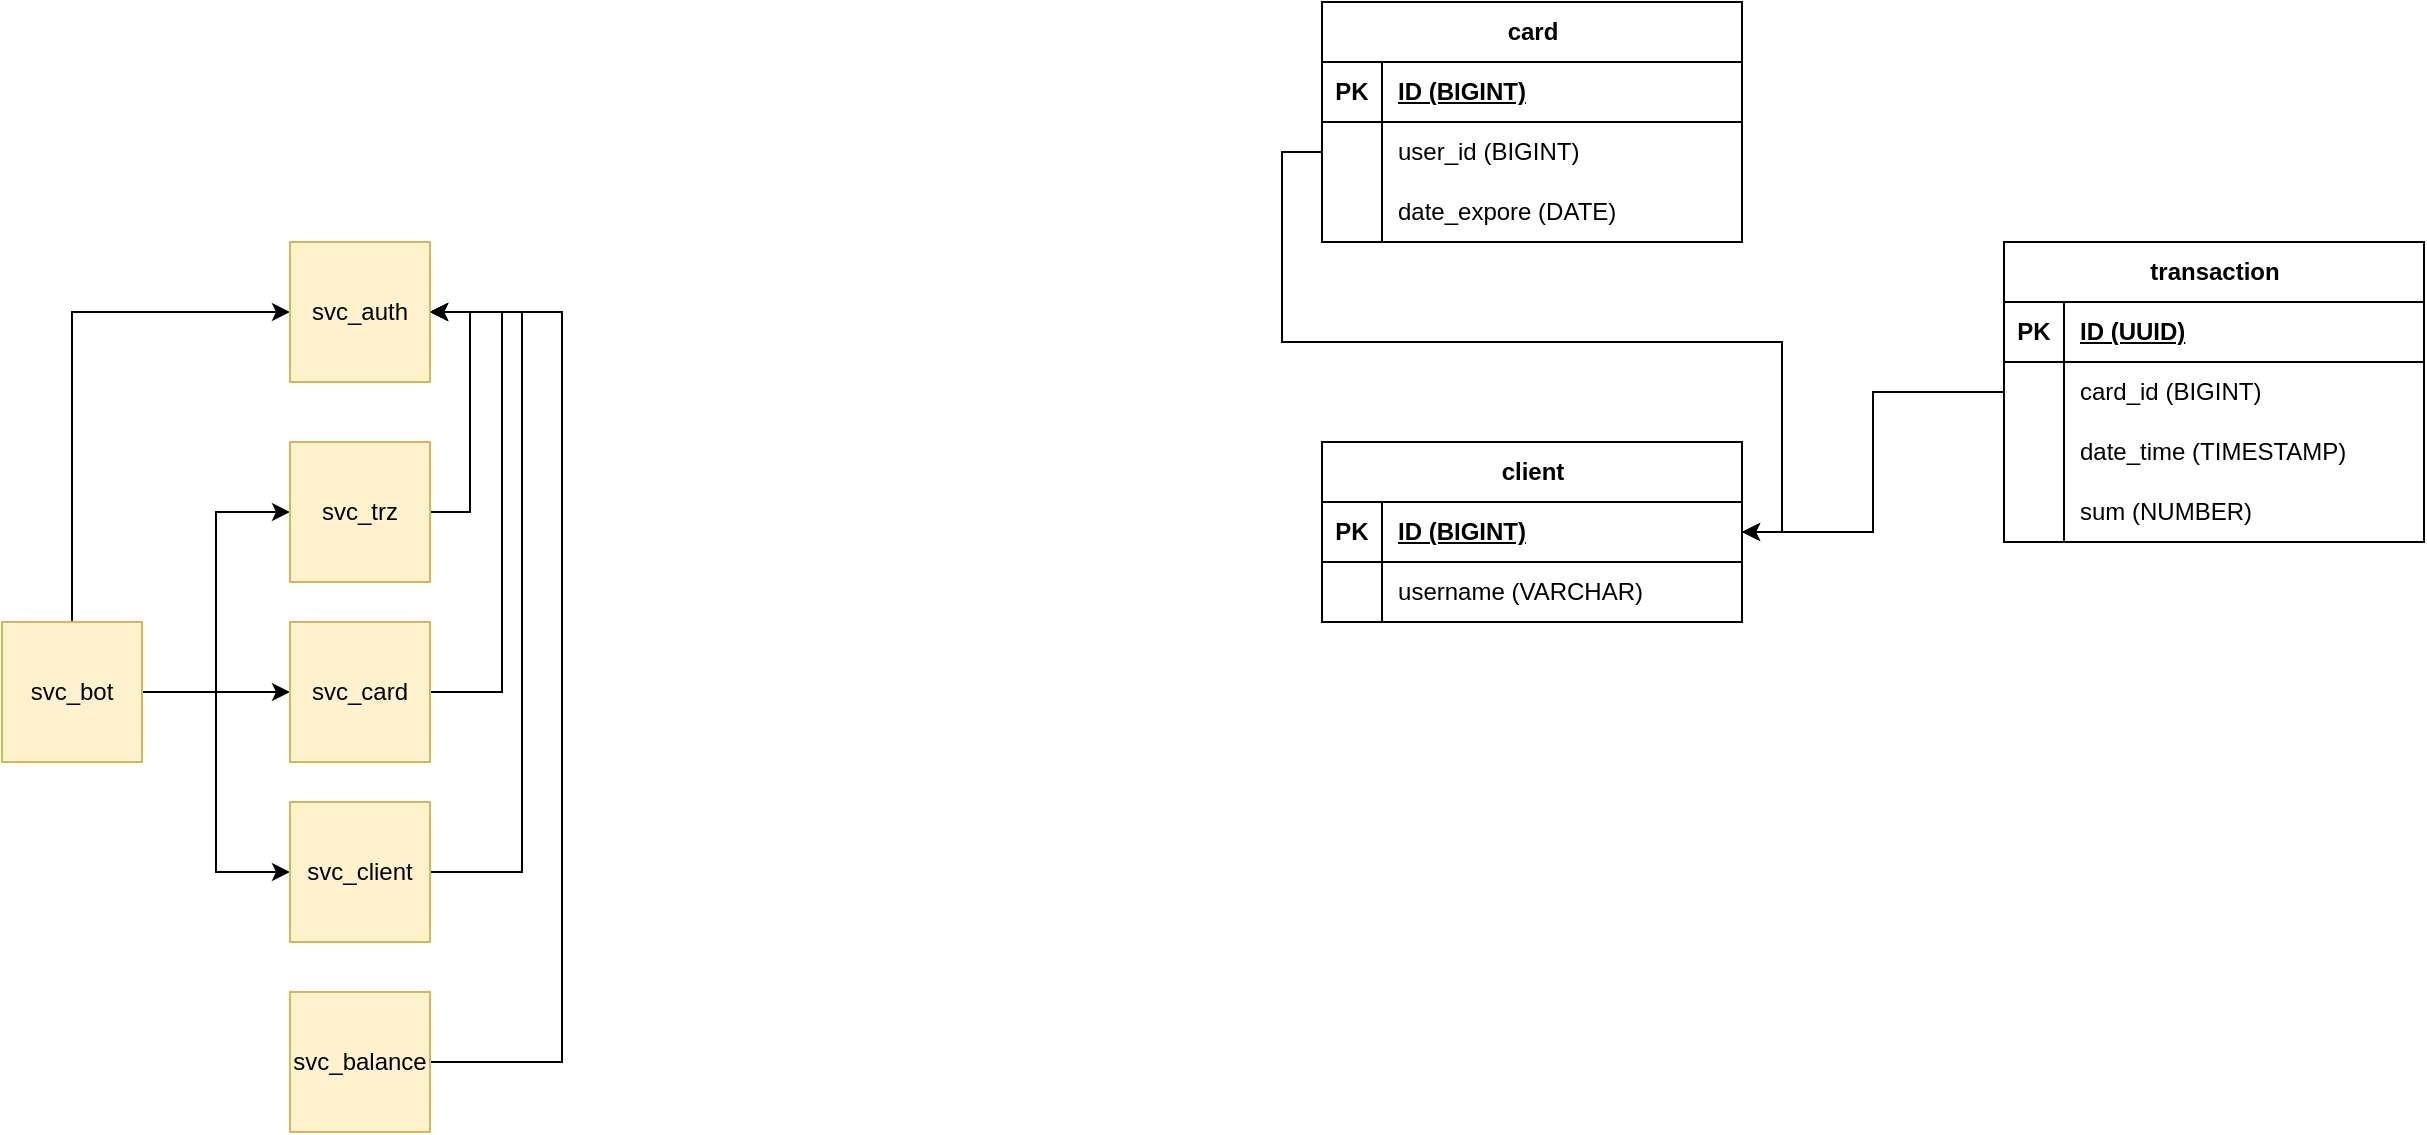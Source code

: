<mxfile version="26.0.9">
  <diagram name="Страница — 1" id="BkR31oJ4osxPgtdi_hkh">
    <mxGraphModel dx="989" dy="582" grid="1" gridSize="10" guides="1" tooltips="1" connect="1" arrows="1" fold="1" page="1" pageScale="1" pageWidth="827" pageHeight="1169" math="0" shadow="0">
      <root>
        <mxCell id="0" />
        <mxCell id="1" parent="0" />
        <mxCell id="bVuMIwKVskYdWE2sDgEW-6" style="edgeStyle=orthogonalEdgeStyle;rounded=0;orthogonalLoop=1;jettySize=auto;html=1;entryX=0;entryY=0.5;entryDx=0;entryDy=0;exitX=0.5;exitY=0;exitDx=0;exitDy=0;" edge="1" parent="1" source="bVuMIwKVskYdWE2sDgEW-1" target="bVuMIwKVskYdWE2sDgEW-5">
          <mxGeometry relative="1" as="geometry" />
        </mxCell>
        <mxCell id="bVuMIwKVskYdWE2sDgEW-7" style="edgeStyle=orthogonalEdgeStyle;rounded=0;orthogonalLoop=1;jettySize=auto;html=1;exitX=1;exitY=0.5;exitDx=0;exitDy=0;entryX=0;entryY=0.5;entryDx=0;entryDy=0;" edge="1" parent="1" source="bVuMIwKVskYdWE2sDgEW-1" target="bVuMIwKVskYdWE2sDgEW-3">
          <mxGeometry relative="1" as="geometry" />
        </mxCell>
        <mxCell id="bVuMIwKVskYdWE2sDgEW-8" style="edgeStyle=orthogonalEdgeStyle;rounded=0;orthogonalLoop=1;jettySize=auto;html=1;entryX=0;entryY=0.5;entryDx=0;entryDy=0;" edge="1" parent="1" source="bVuMIwKVskYdWE2sDgEW-1" target="bVuMIwKVskYdWE2sDgEW-2">
          <mxGeometry relative="1" as="geometry" />
        </mxCell>
        <mxCell id="bVuMIwKVskYdWE2sDgEW-9" style="edgeStyle=orthogonalEdgeStyle;rounded=0;orthogonalLoop=1;jettySize=auto;html=1;entryX=0;entryY=0.5;entryDx=0;entryDy=0;" edge="1" parent="1" source="bVuMIwKVskYdWE2sDgEW-1" target="bVuMIwKVskYdWE2sDgEW-4">
          <mxGeometry relative="1" as="geometry" />
        </mxCell>
        <mxCell id="bVuMIwKVskYdWE2sDgEW-1" value="svc_bot" style="whiteSpace=wrap;html=1;aspect=fixed;fillColor=#fff2cc;strokeColor=#d6b656;" vertex="1" parent="1">
          <mxGeometry x="240" y="330" width="70" height="70" as="geometry" />
        </mxCell>
        <mxCell id="bVuMIwKVskYdWE2sDgEW-66" style="edgeStyle=orthogonalEdgeStyle;rounded=0;orthogonalLoop=1;jettySize=auto;html=1;entryX=1;entryY=0.5;entryDx=0;entryDy=0;exitX=1;exitY=0.5;exitDx=0;exitDy=0;" edge="1" parent="1" source="bVuMIwKVskYdWE2sDgEW-2" target="bVuMIwKVskYdWE2sDgEW-5">
          <mxGeometry relative="1" as="geometry">
            <Array as="points">
              <mxPoint x="490" y="365" />
              <mxPoint x="490" y="175" />
            </Array>
          </mxGeometry>
        </mxCell>
        <mxCell id="bVuMIwKVskYdWE2sDgEW-2" value="svc_card" style="whiteSpace=wrap;html=1;aspect=fixed;fillColor=#fff2cc;strokeColor=#d6b656;" vertex="1" parent="1">
          <mxGeometry x="384" y="330" width="70" height="70" as="geometry" />
        </mxCell>
        <mxCell id="bVuMIwKVskYdWE2sDgEW-65" style="edgeStyle=orthogonalEdgeStyle;rounded=0;orthogonalLoop=1;jettySize=auto;html=1;entryX=1;entryY=0.5;entryDx=0;entryDy=0;exitX=1;exitY=0.5;exitDx=0;exitDy=0;" edge="1" parent="1" source="bVuMIwKVskYdWE2sDgEW-3" target="bVuMIwKVskYdWE2sDgEW-5">
          <mxGeometry relative="1" as="geometry" />
        </mxCell>
        <mxCell id="bVuMIwKVskYdWE2sDgEW-3" value="svc_trz" style="whiteSpace=wrap;html=1;aspect=fixed;fillColor=#fff2cc;strokeColor=#d6b656;" vertex="1" parent="1">
          <mxGeometry x="384" y="240" width="70" height="70" as="geometry" />
        </mxCell>
        <mxCell id="bVuMIwKVskYdWE2sDgEW-67" style="edgeStyle=orthogonalEdgeStyle;rounded=0;orthogonalLoop=1;jettySize=auto;html=1;entryX=1;entryY=0.5;entryDx=0;entryDy=0;exitX=1;exitY=0.5;exitDx=0;exitDy=0;" edge="1" parent="1" source="bVuMIwKVskYdWE2sDgEW-4" target="bVuMIwKVskYdWE2sDgEW-5">
          <mxGeometry relative="1" as="geometry">
            <Array as="points">
              <mxPoint x="500" y="455" />
              <mxPoint x="500" y="175" />
            </Array>
          </mxGeometry>
        </mxCell>
        <mxCell id="bVuMIwKVskYdWE2sDgEW-4" value="svc_client&lt;span style=&quot;color: rgba(0, 0, 0, 0); font-family: monospace; font-size: 0px; text-align: start; text-wrap: nowrap;&quot;&gt;%3CmxGraphModel%3E%3Croot%3E%3CmxCell%20id%3D%220%22%2F%3E%3CmxCell%20id%3D%221%22%20parent%3D%220%22%2F%3E%3CmxCell%20id%3D%222%22%20value%3D%22svc_bot%22%20style%3D%22whiteSpace%3Dwrap%3Bhtml%3D1%3Baspect%3Dfixed%3BfillColor%3D%23fff2cc%3BstrokeColor%3D%23d6b656%3B%22%20vertex%3D%221%22%20parent%3D%221%22%3E%3CmxGeometry%20x%3D%22240%22%20y%3D%22330%22%20width%3D%2260%22%20height%3D%2260%22%20as%3D%22geometry%22%2F%3E%3C%2FmxCell%3E%3C%2Froot%3E%3C%2FmxGraphModel%3E&lt;/span&gt;" style="whiteSpace=wrap;html=1;aspect=fixed;fillColor=#fff2cc;strokeColor=#d6b656;" vertex="1" parent="1">
          <mxGeometry x="384" y="420" width="70" height="70" as="geometry" />
        </mxCell>
        <mxCell id="bVuMIwKVskYdWE2sDgEW-5" value="svc_auth" style="whiteSpace=wrap;html=1;aspect=fixed;fillColor=#fff2cc;strokeColor=#d6b656;" vertex="1" parent="1">
          <mxGeometry x="384" y="140" width="70" height="70" as="geometry" />
        </mxCell>
        <mxCell id="bVuMIwKVskYdWE2sDgEW-13" value="client" style="shape=table;startSize=30;container=1;collapsible=1;childLayout=tableLayout;fixedRows=1;rowLines=0;fontStyle=1;align=center;resizeLast=1;html=1;" vertex="1" parent="1">
          <mxGeometry x="900" y="240" width="210" height="90" as="geometry">
            <mxRectangle x="900" y="240" width="60" height="30" as="alternateBounds" />
          </mxGeometry>
        </mxCell>
        <mxCell id="bVuMIwKVskYdWE2sDgEW-14" value="" style="shape=tableRow;horizontal=0;startSize=0;swimlaneHead=0;swimlaneBody=0;fillColor=none;collapsible=0;dropTarget=0;points=[[0,0.5],[1,0.5]];portConstraint=eastwest;top=0;left=0;right=0;bottom=1;" vertex="1" parent="bVuMIwKVskYdWE2sDgEW-13">
          <mxGeometry y="30" width="210" height="30" as="geometry" />
        </mxCell>
        <mxCell id="bVuMIwKVskYdWE2sDgEW-15" value="PK" style="shape=partialRectangle;connectable=0;fillColor=none;top=0;left=0;bottom=0;right=0;fontStyle=1;overflow=hidden;whiteSpace=wrap;html=1;" vertex="1" parent="bVuMIwKVskYdWE2sDgEW-14">
          <mxGeometry width="30" height="30" as="geometry">
            <mxRectangle width="30" height="30" as="alternateBounds" />
          </mxGeometry>
        </mxCell>
        <mxCell id="bVuMIwKVskYdWE2sDgEW-16" value="ID (BIGINT)" style="shape=partialRectangle;connectable=0;fillColor=none;top=0;left=0;bottom=0;right=0;align=left;spacingLeft=6;fontStyle=5;overflow=hidden;whiteSpace=wrap;html=1;" vertex="1" parent="bVuMIwKVskYdWE2sDgEW-14">
          <mxGeometry x="30" width="180" height="30" as="geometry">
            <mxRectangle width="180" height="30" as="alternateBounds" />
          </mxGeometry>
        </mxCell>
        <mxCell id="bVuMIwKVskYdWE2sDgEW-17" value="" style="shape=tableRow;horizontal=0;startSize=0;swimlaneHead=0;swimlaneBody=0;fillColor=none;collapsible=0;dropTarget=0;points=[[0,0.5],[1,0.5]];portConstraint=eastwest;top=0;left=0;right=0;bottom=0;" vertex="1" parent="bVuMIwKVskYdWE2sDgEW-13">
          <mxGeometry y="60" width="210" height="30" as="geometry" />
        </mxCell>
        <mxCell id="bVuMIwKVskYdWE2sDgEW-18" value="" style="shape=partialRectangle;connectable=0;fillColor=none;top=0;left=0;bottom=0;right=0;editable=1;overflow=hidden;whiteSpace=wrap;html=1;" vertex="1" parent="bVuMIwKVskYdWE2sDgEW-17">
          <mxGeometry width="30" height="30" as="geometry">
            <mxRectangle width="30" height="30" as="alternateBounds" />
          </mxGeometry>
        </mxCell>
        <mxCell id="bVuMIwKVskYdWE2sDgEW-19" value="u&lt;span style=&quot;color: light-dark(rgb(0, 0, 0), rgb(255, 255, 255)); background-color: transparent;&quot;&gt;sername (VARCHAR)&lt;/span&gt;" style="shape=partialRectangle;connectable=0;fillColor=none;top=0;left=0;bottom=0;right=0;align=left;spacingLeft=6;overflow=hidden;whiteSpace=wrap;html=1;metaEdit=0;autosize=0;" vertex="1" parent="bVuMIwKVskYdWE2sDgEW-17">
          <mxGeometry x="30" width="180" height="30" as="geometry">
            <mxRectangle width="180" height="30" as="alternateBounds" />
          </mxGeometry>
        </mxCell>
        <mxCell id="bVuMIwKVskYdWE2sDgEW-38" value="transaction" style="shape=table;startSize=30;container=1;collapsible=1;childLayout=tableLayout;fixedRows=1;rowLines=0;fontStyle=1;align=center;resizeLast=1;html=1;" vertex="1" parent="1">
          <mxGeometry x="1241" y="140" width="210" height="150" as="geometry">
            <mxRectangle x="900" y="240" width="60" height="30" as="alternateBounds" />
          </mxGeometry>
        </mxCell>
        <mxCell id="bVuMIwKVskYdWE2sDgEW-39" value="" style="shape=tableRow;horizontal=0;startSize=0;swimlaneHead=0;swimlaneBody=0;fillColor=none;collapsible=0;dropTarget=0;points=[[0,0.5],[1,0.5]];portConstraint=eastwest;top=0;left=0;right=0;bottom=1;" vertex="1" parent="bVuMIwKVskYdWE2sDgEW-38">
          <mxGeometry y="30" width="210" height="30" as="geometry" />
        </mxCell>
        <mxCell id="bVuMIwKVskYdWE2sDgEW-40" value="PK" style="shape=partialRectangle;connectable=0;fillColor=none;top=0;left=0;bottom=0;right=0;fontStyle=1;overflow=hidden;whiteSpace=wrap;html=1;" vertex="1" parent="bVuMIwKVskYdWE2sDgEW-39">
          <mxGeometry width="30" height="30" as="geometry">
            <mxRectangle width="30" height="30" as="alternateBounds" />
          </mxGeometry>
        </mxCell>
        <mxCell id="bVuMIwKVskYdWE2sDgEW-41" value="ID (UUID)" style="shape=partialRectangle;connectable=0;fillColor=none;top=0;left=0;bottom=0;right=0;align=left;spacingLeft=6;fontStyle=5;overflow=hidden;whiteSpace=wrap;html=1;" vertex="1" parent="bVuMIwKVskYdWE2sDgEW-39">
          <mxGeometry x="30" width="180" height="30" as="geometry">
            <mxRectangle width="180" height="30" as="alternateBounds" />
          </mxGeometry>
        </mxCell>
        <mxCell id="bVuMIwKVskYdWE2sDgEW-42" value="" style="shape=tableRow;horizontal=0;startSize=0;swimlaneHead=0;swimlaneBody=0;fillColor=none;collapsible=0;dropTarget=0;points=[[0,0.5],[1,0.5]];portConstraint=eastwest;top=0;left=0;right=0;bottom=0;" vertex="1" parent="bVuMIwKVskYdWE2sDgEW-38">
          <mxGeometry y="60" width="210" height="30" as="geometry" />
        </mxCell>
        <mxCell id="bVuMIwKVskYdWE2sDgEW-43" value="" style="shape=partialRectangle;connectable=0;fillColor=none;top=0;left=0;bottom=0;right=0;editable=1;overflow=hidden;whiteSpace=wrap;html=1;" vertex="1" parent="bVuMIwKVskYdWE2sDgEW-42">
          <mxGeometry width="30" height="30" as="geometry">
            <mxRectangle width="30" height="30" as="alternateBounds" />
          </mxGeometry>
        </mxCell>
        <mxCell id="bVuMIwKVskYdWE2sDgEW-44" value="card_id (BIGINT)" style="shape=partialRectangle;connectable=0;fillColor=none;top=0;left=0;bottom=0;right=0;align=left;spacingLeft=6;overflow=hidden;whiteSpace=wrap;html=1;metaEdit=0;autosize=0;" vertex="1" parent="bVuMIwKVskYdWE2sDgEW-42">
          <mxGeometry x="30" width="180" height="30" as="geometry">
            <mxRectangle width="180" height="30" as="alternateBounds" />
          </mxGeometry>
        </mxCell>
        <mxCell id="bVuMIwKVskYdWE2sDgEW-45" style="shape=tableRow;horizontal=0;startSize=0;swimlaneHead=0;swimlaneBody=0;fillColor=none;collapsible=0;dropTarget=0;points=[[0,0.5],[1,0.5]];portConstraint=eastwest;top=0;left=0;right=0;bottom=0;" vertex="1" parent="bVuMIwKVskYdWE2sDgEW-38">
          <mxGeometry y="90" width="210" height="30" as="geometry" />
        </mxCell>
        <mxCell id="bVuMIwKVskYdWE2sDgEW-46" style="shape=partialRectangle;connectable=0;fillColor=none;top=0;left=0;bottom=0;right=0;editable=1;overflow=hidden;whiteSpace=wrap;html=1;" vertex="1" parent="bVuMIwKVskYdWE2sDgEW-45">
          <mxGeometry width="30" height="30" as="geometry">
            <mxRectangle width="30" height="30" as="alternateBounds" />
          </mxGeometry>
        </mxCell>
        <mxCell id="bVuMIwKVskYdWE2sDgEW-47" value="date_time (TIMESTAMP)" style="shape=partialRectangle;connectable=0;fillColor=none;top=0;left=0;bottom=0;right=0;align=left;spacingLeft=6;overflow=hidden;whiteSpace=wrap;html=1;metaEdit=0;autosize=0;" vertex="1" parent="bVuMIwKVskYdWE2sDgEW-45">
          <mxGeometry x="30" width="180" height="30" as="geometry">
            <mxRectangle width="180" height="30" as="alternateBounds" />
          </mxGeometry>
        </mxCell>
        <mxCell id="bVuMIwKVskYdWE2sDgEW-49" style="shape=tableRow;horizontal=0;startSize=0;swimlaneHead=0;swimlaneBody=0;fillColor=none;collapsible=0;dropTarget=0;points=[[0,0.5],[1,0.5]];portConstraint=eastwest;top=0;left=0;right=0;bottom=0;" vertex="1" parent="bVuMIwKVskYdWE2sDgEW-38">
          <mxGeometry y="120" width="210" height="30" as="geometry" />
        </mxCell>
        <mxCell id="bVuMIwKVskYdWE2sDgEW-50" style="shape=partialRectangle;connectable=0;fillColor=none;top=0;left=0;bottom=0;right=0;editable=1;overflow=hidden;whiteSpace=wrap;html=1;" vertex="1" parent="bVuMIwKVskYdWE2sDgEW-49">
          <mxGeometry width="30" height="30" as="geometry">
            <mxRectangle width="30" height="30" as="alternateBounds" />
          </mxGeometry>
        </mxCell>
        <mxCell id="bVuMIwKVskYdWE2sDgEW-51" value="sum (NUMBER)" style="shape=partialRectangle;connectable=0;fillColor=none;top=0;left=0;bottom=0;right=0;align=left;spacingLeft=6;overflow=hidden;whiteSpace=wrap;html=1;metaEdit=0;autosize=0;" vertex="1" parent="bVuMIwKVskYdWE2sDgEW-49">
          <mxGeometry x="30" width="180" height="30" as="geometry">
            <mxRectangle width="180" height="30" as="alternateBounds" />
          </mxGeometry>
        </mxCell>
        <mxCell id="bVuMIwKVskYdWE2sDgEW-48" style="edgeStyle=orthogonalEdgeStyle;rounded=0;orthogonalLoop=1;jettySize=auto;html=1;entryX=1;entryY=0.5;entryDx=0;entryDy=0;" edge="1" parent="1" source="bVuMIwKVskYdWE2sDgEW-42" target="bVuMIwKVskYdWE2sDgEW-14">
          <mxGeometry relative="1" as="geometry" />
        </mxCell>
        <mxCell id="bVuMIwKVskYdWE2sDgEW-52" value="card" style="shape=table;startSize=30;container=1;collapsible=1;childLayout=tableLayout;fixedRows=1;rowLines=0;fontStyle=1;align=center;resizeLast=1;html=1;" vertex="1" parent="1">
          <mxGeometry x="900" y="20" width="210" height="120" as="geometry">
            <mxRectangle x="900" y="240" width="60" height="30" as="alternateBounds" />
          </mxGeometry>
        </mxCell>
        <mxCell id="bVuMIwKVskYdWE2sDgEW-53" value="" style="shape=tableRow;horizontal=0;startSize=0;swimlaneHead=0;swimlaneBody=0;fillColor=none;collapsible=0;dropTarget=0;points=[[0,0.5],[1,0.5]];portConstraint=eastwest;top=0;left=0;right=0;bottom=1;" vertex="1" parent="bVuMIwKVskYdWE2sDgEW-52">
          <mxGeometry y="30" width="210" height="30" as="geometry" />
        </mxCell>
        <mxCell id="bVuMIwKVskYdWE2sDgEW-54" value="PK" style="shape=partialRectangle;connectable=0;fillColor=none;top=0;left=0;bottom=0;right=0;fontStyle=1;overflow=hidden;whiteSpace=wrap;html=1;" vertex="1" parent="bVuMIwKVskYdWE2sDgEW-53">
          <mxGeometry width="30" height="30" as="geometry">
            <mxRectangle width="30" height="30" as="alternateBounds" />
          </mxGeometry>
        </mxCell>
        <mxCell id="bVuMIwKVskYdWE2sDgEW-55" value="ID (BIGINT)" style="shape=partialRectangle;connectable=0;fillColor=none;top=0;left=0;bottom=0;right=0;align=left;spacingLeft=6;fontStyle=5;overflow=hidden;whiteSpace=wrap;html=1;" vertex="1" parent="bVuMIwKVskYdWE2sDgEW-53">
          <mxGeometry x="30" width="180" height="30" as="geometry">
            <mxRectangle width="180" height="30" as="alternateBounds" />
          </mxGeometry>
        </mxCell>
        <mxCell id="bVuMIwKVskYdWE2sDgEW-56" value="" style="shape=tableRow;horizontal=0;startSize=0;swimlaneHead=0;swimlaneBody=0;fillColor=none;collapsible=0;dropTarget=0;points=[[0,0.5],[1,0.5]];portConstraint=eastwest;top=0;left=0;right=0;bottom=0;" vertex="1" parent="bVuMIwKVskYdWE2sDgEW-52">
          <mxGeometry y="60" width="210" height="30" as="geometry" />
        </mxCell>
        <mxCell id="bVuMIwKVskYdWE2sDgEW-57" value="" style="shape=partialRectangle;connectable=0;fillColor=none;top=0;left=0;bottom=0;right=0;editable=1;overflow=hidden;whiteSpace=wrap;html=1;" vertex="1" parent="bVuMIwKVskYdWE2sDgEW-56">
          <mxGeometry width="30" height="30" as="geometry">
            <mxRectangle width="30" height="30" as="alternateBounds" />
          </mxGeometry>
        </mxCell>
        <mxCell id="bVuMIwKVskYdWE2sDgEW-58" value="user_id (BIGINT)" style="shape=partialRectangle;connectable=0;fillColor=none;top=0;left=0;bottom=0;right=0;align=left;spacingLeft=6;overflow=hidden;whiteSpace=wrap;html=1;metaEdit=0;autosize=0;" vertex="1" parent="bVuMIwKVskYdWE2sDgEW-56">
          <mxGeometry x="30" width="180" height="30" as="geometry">
            <mxRectangle width="180" height="30" as="alternateBounds" />
          </mxGeometry>
        </mxCell>
        <mxCell id="bVuMIwKVskYdWE2sDgEW-68" style="shape=tableRow;horizontal=0;startSize=0;swimlaneHead=0;swimlaneBody=0;fillColor=none;collapsible=0;dropTarget=0;points=[[0,0.5],[1,0.5]];portConstraint=eastwest;top=0;left=0;right=0;bottom=0;" vertex="1" parent="bVuMIwKVskYdWE2sDgEW-52">
          <mxGeometry y="90" width="210" height="30" as="geometry" />
        </mxCell>
        <mxCell id="bVuMIwKVskYdWE2sDgEW-69" style="shape=partialRectangle;connectable=0;fillColor=none;top=0;left=0;bottom=0;right=0;editable=1;overflow=hidden;whiteSpace=wrap;html=1;" vertex="1" parent="bVuMIwKVskYdWE2sDgEW-68">
          <mxGeometry width="30" height="30" as="geometry">
            <mxRectangle width="30" height="30" as="alternateBounds" />
          </mxGeometry>
        </mxCell>
        <mxCell id="bVuMIwKVskYdWE2sDgEW-70" value="date_expore (DATE)" style="shape=partialRectangle;connectable=0;fillColor=none;top=0;left=0;bottom=0;right=0;align=left;spacingLeft=6;overflow=hidden;whiteSpace=wrap;html=1;metaEdit=0;autosize=0;" vertex="1" parent="bVuMIwKVskYdWE2sDgEW-68">
          <mxGeometry x="30" width="180" height="30" as="geometry">
            <mxRectangle width="180" height="30" as="alternateBounds" />
          </mxGeometry>
        </mxCell>
        <mxCell id="bVuMIwKVskYdWE2sDgEW-59" style="edgeStyle=orthogonalEdgeStyle;rounded=0;orthogonalLoop=1;jettySize=auto;html=1;entryX=1;entryY=0.5;entryDx=0;entryDy=0;" edge="1" parent="1" source="bVuMIwKVskYdWE2sDgEW-56" target="bVuMIwKVskYdWE2sDgEW-14">
          <mxGeometry relative="1" as="geometry" />
        </mxCell>
        <mxCell id="bVuMIwKVskYdWE2sDgEW-64" style="edgeStyle=orthogonalEdgeStyle;rounded=0;orthogonalLoop=1;jettySize=auto;html=1;entryX=1;entryY=0.5;entryDx=0;entryDy=0;exitX=1;exitY=0.5;exitDx=0;exitDy=0;" edge="1" parent="1" source="bVuMIwKVskYdWE2sDgEW-63" target="bVuMIwKVskYdWE2sDgEW-5">
          <mxGeometry relative="1" as="geometry">
            <mxPoint x="620.0" y="380.0" as="targetPoint" />
            <Array as="points">
              <mxPoint x="520" y="550" />
              <mxPoint x="520" y="175" />
            </Array>
          </mxGeometry>
        </mxCell>
        <mxCell id="bVuMIwKVskYdWE2sDgEW-63" value="svc_balance&lt;span style=&quot;color: rgba(0, 0, 0, 0); font-family: monospace; font-size: 0px; text-align: start; text-wrap: nowrap;&quot;&gt;%3CmxGraphModel%3E%3Croot%3E%3CmxCell%20id%3D%220%22%2F%3E%3CmxCell%20id%3D%221%22%20parent%3D%220%22%2F%3E%3CmxCell%20id%3D%222%22%20value%3D%22svc_bot%22%20style%3D%22whiteSpace%3Dwrap%3Bhtml%3D1%3Baspect%3Dfixed%3BfillColor%3D%23fff2cc%3BstrokeColor%3D%23d6b656%3B%22%20vertex%3D%221%22%20parent%3D%221%22%3E%3CmxGeometry%20x%3D%22240%22%20y%3D%22330%22%20width%3D%2260%22%20height%3D%2260%22%20as%3D%22geometry%22%2F%3E%3C%2FmxCell%3E%3C%2Froot%3E%3C%2FmxGraphMod&lt;/span&gt;" style="whiteSpace=wrap;html=1;aspect=fixed;fillColor=#fff2cc;strokeColor=#d6b656;" vertex="1" parent="1">
          <mxGeometry x="384" y="515" width="70" height="70" as="geometry" />
        </mxCell>
      </root>
    </mxGraphModel>
  </diagram>
</mxfile>

